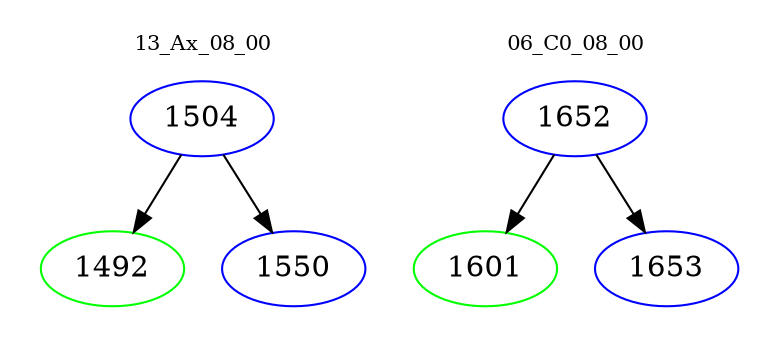 digraph{
subgraph cluster_0 {
color = white
label = "13_Ax_08_00";
fontsize=10;
T0_1504 [label="1504", color="blue"]
T0_1504 -> T0_1492 [color="black"]
T0_1492 [label="1492", color="green"]
T0_1504 -> T0_1550 [color="black"]
T0_1550 [label="1550", color="blue"]
}
subgraph cluster_1 {
color = white
label = "06_C0_08_00";
fontsize=10;
T1_1652 [label="1652", color="blue"]
T1_1652 -> T1_1601 [color="black"]
T1_1601 [label="1601", color="green"]
T1_1652 -> T1_1653 [color="black"]
T1_1653 [label="1653", color="blue"]
}
}
